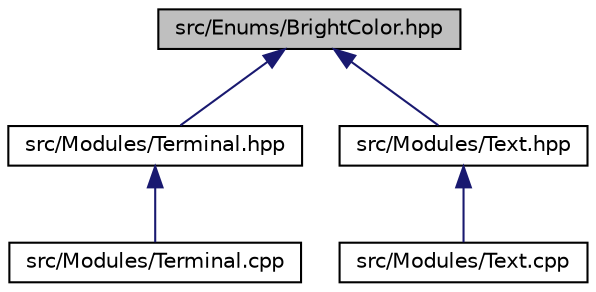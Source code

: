 digraph "src/Enums/BrightColor.hpp"
{
 // LATEX_PDF_SIZE
  edge [fontname="Helvetica",fontsize="10",labelfontname="Helvetica",labelfontsize="10"];
  node [fontname="Helvetica",fontsize="10",shape=record];
  Node1 [label="src/Enums/BrightColor.hpp",height=0.2,width=0.4,color="black", fillcolor="grey75", style="filled", fontcolor="black",tooltip=" "];
  Node1 -> Node2 [dir="back",color="midnightblue",fontsize="10",style="solid",fontname="Helvetica"];
  Node2 [label="src/Modules/Terminal.hpp",height=0.2,width=0.4,color="black", fillcolor="white", style="filled",URL="$Terminal_8hpp.html",tooltip=" "];
  Node2 -> Node3 [dir="back",color="midnightblue",fontsize="10",style="solid",fontname="Helvetica"];
  Node3 [label="src/Modules/Terminal.cpp",height=0.2,width=0.4,color="black", fillcolor="white", style="filled",URL="$Terminal_8cpp.html",tooltip=" "];
  Node1 -> Node4 [dir="back",color="midnightblue",fontsize="10",style="solid",fontname="Helvetica"];
  Node4 [label="src/Modules/Text.hpp",height=0.2,width=0.4,color="black", fillcolor="white", style="filled",URL="$Text_8hpp.html",tooltip=" "];
  Node4 -> Node5 [dir="back",color="midnightblue",fontsize="10",style="solid",fontname="Helvetica"];
  Node5 [label="src/Modules/Text.cpp",height=0.2,width=0.4,color="black", fillcolor="white", style="filled",URL="$Text_8cpp.html",tooltip=" "];
}
